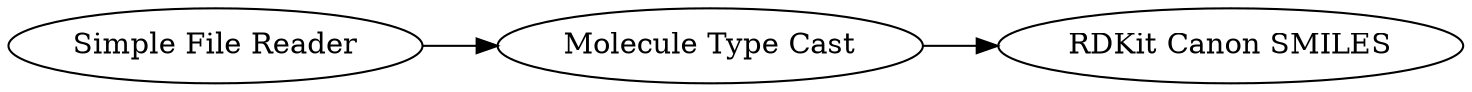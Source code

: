 digraph {
	2 [label="Molecule Type Cast"]
	3 [label="Simple File Reader"]
	5 [label="RDKit Canon SMILES"]
	2 -> 5
	3 -> 2
	rankdir=LR
}
